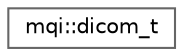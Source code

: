 digraph "Graphical Class Hierarchy"
{
 // LATEX_PDF_SIZE
  bgcolor="transparent";
  edge [fontname=Helvetica,fontsize=10,labelfontname=Helvetica,labelfontsize=10];
  node [fontname=Helvetica,fontsize=10,shape=box,height=0.2,width=0.4];
  rankdir="LR";
  Node0 [id="Node000000",label="mqi::dicom_t",height=0.2,width=0.4,color="grey40", fillcolor="white", style="filled",URL="$structmqi_1_1dicom__t.html",tooltip="A struct to hold DICOM data and related information."];
}
